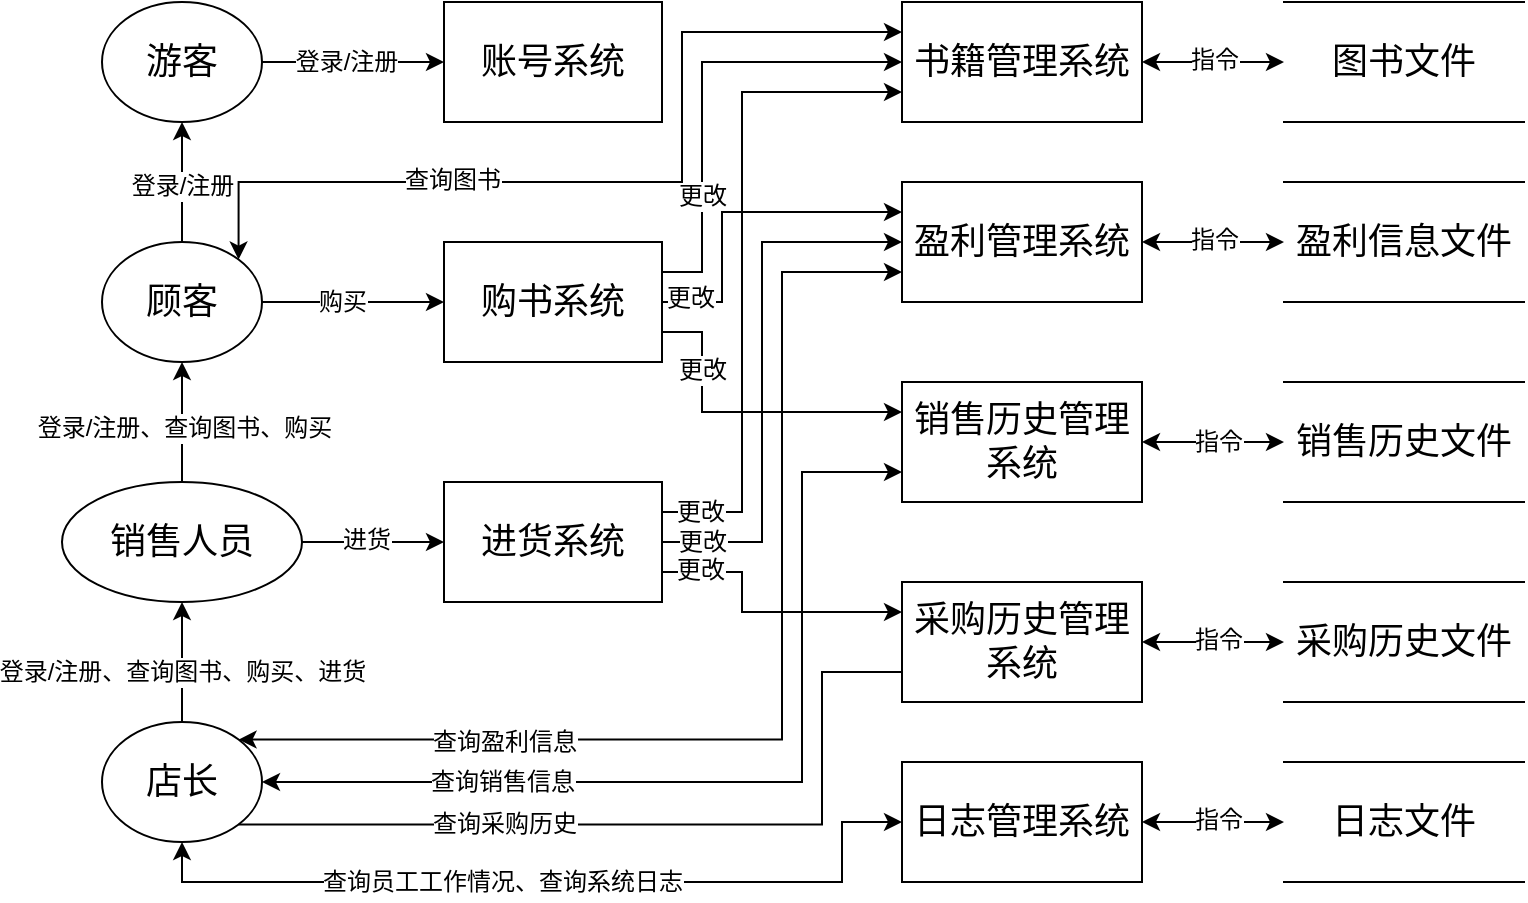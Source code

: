 <mxfile version="22.1.2" type="device">
  <diagram id="C5RBs43oDa-KdzZeNtuy" name="Page-1">
    <mxGraphModel dx="868" dy="613" grid="1" gridSize="10" guides="1" tooltips="1" connect="1" arrows="1" fold="1" page="1" pageScale="1" pageWidth="1169" pageHeight="827" math="0" shadow="0">
      <root>
        <mxCell id="WIyWlLk6GJQsqaUBKTNV-0" />
        <mxCell id="WIyWlLk6GJQsqaUBKTNV-1" parent="WIyWlLk6GJQsqaUBKTNV-0" />
        <mxCell id="Deetn7VXw1Hc985w1RGA-0" value="&lt;font style=&quot;font-size: 18px;&quot;&gt;游客&lt;/font&gt;" style="ellipse;whiteSpace=wrap;html=1;fontSize=18;" parent="WIyWlLk6GJQsqaUBKTNV-1" vertex="1">
          <mxGeometry x="239" y="194" width="80" height="60" as="geometry" />
        </mxCell>
        <mxCell id="Deetn7VXw1Hc985w1RGA-21" style="rounded=0;orthogonalLoop=1;jettySize=auto;html=1;exitX=1;exitY=0.5;exitDx=0;exitDy=0;entryX=0;entryY=0.5;entryDx=0;entryDy=0;fontSize=12;" parent="WIyWlLk6GJQsqaUBKTNV-1" source="Deetn7VXw1Hc985w1RGA-1" target="Deetn7VXw1Hc985w1RGA-18" edge="1">
          <mxGeometry relative="1" as="geometry" />
        </mxCell>
        <mxCell id="Deetn7VXw1Hc985w1RGA-26" value="购买" style="edgeLabel;html=1;align=center;verticalAlign=middle;resizable=0;points=[];fontSize=12;" parent="Deetn7VXw1Hc985w1RGA-21" vertex="1" connectable="0">
          <mxGeometry x="-0.03" y="-2" relative="1" as="geometry">
            <mxPoint x="-4" y="-2" as="offset" />
          </mxGeometry>
        </mxCell>
        <mxCell id="Deetn7VXw1Hc985w1RGA-1" value="&lt;font style=&quot;font-size: 18px;&quot;&gt;顾客&lt;/font&gt;" style="ellipse;whiteSpace=wrap;html=1;fontSize=18;" parent="WIyWlLk6GJQsqaUBKTNV-1" vertex="1">
          <mxGeometry x="239" y="314" width="80" height="60" as="geometry" />
        </mxCell>
        <mxCell id="Deetn7VXw1Hc985w1RGA-22" style="rounded=0;orthogonalLoop=1;jettySize=auto;html=1;exitX=1;exitY=0.5;exitDx=0;exitDy=0;entryX=0;entryY=0.5;entryDx=0;entryDy=0;fontSize=12;" parent="WIyWlLk6GJQsqaUBKTNV-1" source="Deetn7VXw1Hc985w1RGA-2" target="Deetn7VXw1Hc985w1RGA-19" edge="1">
          <mxGeometry relative="1" as="geometry" />
        </mxCell>
        <mxCell id="Deetn7VXw1Hc985w1RGA-27" value="进货" style="edgeLabel;html=1;align=center;verticalAlign=middle;resizable=0;points=[];fontSize=12;" parent="Deetn7VXw1Hc985w1RGA-22" vertex="1" connectable="0">
          <mxGeometry x="-0.156" y="1" relative="1" as="geometry">
            <mxPoint x="2" as="offset" />
          </mxGeometry>
        </mxCell>
        <mxCell id="Deetn7VXw1Hc985w1RGA-2" value="&lt;span style=&quot;font-size: 18px;&quot;&gt;销售人员&lt;/span&gt;" style="ellipse;whiteSpace=wrap;html=1;fontSize=18;" parent="WIyWlLk6GJQsqaUBKTNV-1" vertex="1">
          <mxGeometry x="219" y="434" width="120" height="60" as="geometry" />
        </mxCell>
        <mxCell id="Deetn7VXw1Hc985w1RGA-3" value="&lt;font style=&quot;font-size: 18px;&quot;&gt;店长&lt;/font&gt;" style="ellipse;whiteSpace=wrap;html=1;fontSize=18;" parent="WIyWlLk6GJQsqaUBKTNV-1" vertex="1">
          <mxGeometry x="239" y="554" width="80" height="60" as="geometry" />
        </mxCell>
        <mxCell id="Deetn7VXw1Hc985w1RGA-4" value="账号系统" style="rounded=0;whiteSpace=wrap;html=1;fontSize=18;" parent="WIyWlLk6GJQsqaUBKTNV-1" vertex="1">
          <mxGeometry x="410" y="194" width="109" height="60" as="geometry" />
        </mxCell>
        <mxCell id="Deetn7VXw1Hc985w1RGA-6" value="" style="endArrow=classic;html=1;rounded=0;exitX=1;exitY=0.5;exitDx=0;exitDy=0;entryX=0;entryY=0.5;entryDx=0;entryDy=0;fontSize=12;" parent="WIyWlLk6GJQsqaUBKTNV-1" source="Deetn7VXw1Hc985w1RGA-0" target="Deetn7VXw1Hc985w1RGA-4" edge="1">
          <mxGeometry width="50" height="50" relative="1" as="geometry">
            <mxPoint x="589" y="394" as="sourcePoint" />
            <mxPoint x="639" y="344" as="targetPoint" />
          </mxGeometry>
        </mxCell>
        <mxCell id="Deetn7VXw1Hc985w1RGA-10" value="登录/注册" style="edgeLabel;html=1;align=center;verticalAlign=middle;resizable=0;points=[];fontSize=12;" parent="Deetn7VXw1Hc985w1RGA-6" vertex="1" connectable="0">
          <mxGeometry x="-0.197" y="3" relative="1" as="geometry">
            <mxPoint x="5" y="3" as="offset" />
          </mxGeometry>
        </mxCell>
        <mxCell id="Deetn7VXw1Hc985w1RGA-7" value="" style="endArrow=classic;html=1;rounded=0;entryX=0.5;entryY=1;entryDx=0;entryDy=0;exitX=0.5;exitY=0;exitDx=0;exitDy=0;fontSize=12;" parent="WIyWlLk6GJQsqaUBKTNV-1" source="Deetn7VXw1Hc985w1RGA-1" target="Deetn7VXw1Hc985w1RGA-0" edge="1">
          <mxGeometry width="50" height="50" relative="1" as="geometry">
            <mxPoint x="279" y="304" as="sourcePoint" />
            <mxPoint x="639" y="344" as="targetPoint" />
          </mxGeometry>
        </mxCell>
        <mxCell id="Deetn7VXw1Hc985w1RGA-14" value="登录/注册" style="edgeLabel;html=1;align=center;verticalAlign=middle;resizable=0;points=[];fontSize=12;" parent="Deetn7VXw1Hc985w1RGA-7" vertex="1" connectable="0">
          <mxGeometry x="-0.067" y="-1" relative="1" as="geometry">
            <mxPoint x="-1" as="offset" />
          </mxGeometry>
        </mxCell>
        <mxCell id="Deetn7VXw1Hc985w1RGA-8" value="" style="endArrow=classic;html=1;rounded=0;exitX=0.5;exitY=0;exitDx=0;exitDy=0;fontSize=12;" parent="WIyWlLk6GJQsqaUBKTNV-1" source="Deetn7VXw1Hc985w1RGA-2" target="Deetn7VXw1Hc985w1RGA-1" edge="1">
          <mxGeometry width="50" height="50" relative="1" as="geometry">
            <mxPoint x="589" y="394" as="sourcePoint" />
            <mxPoint x="639" y="344" as="targetPoint" />
          </mxGeometry>
        </mxCell>
        <mxCell id="Deetn7VXw1Hc985w1RGA-13" value="登录/注册、查询图书、购买" style="edgeLabel;html=1;align=center;verticalAlign=middle;resizable=0;points=[];fontSize=12;" parent="Deetn7VXw1Hc985w1RGA-8" vertex="1" connectable="0">
          <mxGeometry x="-0.1" y="-1" relative="1" as="geometry">
            <mxPoint as="offset" />
          </mxGeometry>
        </mxCell>
        <mxCell id="Deetn7VXw1Hc985w1RGA-9" value="" style="endArrow=classic;html=1;rounded=0;exitX=0.5;exitY=0;exitDx=0;exitDy=0;entryX=0.5;entryY=1;entryDx=0;entryDy=0;fontSize=12;" parent="WIyWlLk6GJQsqaUBKTNV-1" source="Deetn7VXw1Hc985w1RGA-3" target="Deetn7VXw1Hc985w1RGA-2" edge="1">
          <mxGeometry width="50" height="50" relative="1" as="geometry">
            <mxPoint x="589" y="394" as="sourcePoint" />
            <mxPoint x="639" y="344" as="targetPoint" />
          </mxGeometry>
        </mxCell>
        <mxCell id="Deetn7VXw1Hc985w1RGA-11" value="登录/注册、查询图书、购买、进货" style="edgeLabel;html=1;align=center;verticalAlign=middle;resizable=0;points=[];fontSize=12;" parent="Deetn7VXw1Hc985w1RGA-9" vertex="1" connectable="0">
          <mxGeometry x="-0.167" y="1" relative="1" as="geometry">
            <mxPoint x="1" as="offset" />
          </mxGeometry>
        </mxCell>
        <mxCell id="Deetn7VXw1Hc985w1RGA-38" style="edgeStyle=orthogonalEdgeStyle;rounded=0;orthogonalLoop=1;jettySize=auto;html=1;exitX=1;exitY=0.25;exitDx=0;exitDy=0;entryX=0;entryY=0.5;entryDx=0;entryDy=0;fontSize=12;" parent="WIyWlLk6GJQsqaUBKTNV-1" source="Deetn7VXw1Hc985w1RGA-18" target="Deetn7VXw1Hc985w1RGA-34" edge="1">
          <mxGeometry relative="1" as="geometry">
            <Array as="points">
              <mxPoint x="539" y="329" />
              <mxPoint x="539" y="224" />
            </Array>
          </mxGeometry>
        </mxCell>
        <mxCell id="Deetn7VXw1Hc985w1RGA-41" value="更改" style="edgeLabel;html=1;align=center;verticalAlign=middle;resizable=0;points=[];fontSize=12;" parent="Deetn7VXw1Hc985w1RGA-38" vertex="1" connectable="0">
          <mxGeometry x="-0.657" y="1" relative="1" as="geometry">
            <mxPoint x="1" y="-20" as="offset" />
          </mxGeometry>
        </mxCell>
        <mxCell id="Deetn7VXw1Hc985w1RGA-42" value="" style="edgeStyle=orthogonalEdgeStyle;rounded=0;orthogonalLoop=1;jettySize=auto;html=1;entryX=0;entryY=0.25;entryDx=0;entryDy=0;fontSize=12;" parent="WIyWlLk6GJQsqaUBKTNV-1" source="Deetn7VXw1Hc985w1RGA-18" target="Deetn7VXw1Hc985w1RGA-29" edge="1">
          <mxGeometry relative="1" as="geometry">
            <Array as="points">
              <mxPoint x="549" y="344" />
              <mxPoint x="549" y="299" />
            </Array>
          </mxGeometry>
        </mxCell>
        <mxCell id="Deetn7VXw1Hc985w1RGA-45" value="更改" style="edgeLabel;html=1;align=center;verticalAlign=middle;resizable=0;points=[];fontSize=12;" parent="Deetn7VXw1Hc985w1RGA-42" vertex="1" connectable="0">
          <mxGeometry x="-0.608" y="1" relative="1" as="geometry">
            <mxPoint x="-15" as="offset" />
          </mxGeometry>
        </mxCell>
        <mxCell id="Deetn7VXw1Hc985w1RGA-44" style="edgeStyle=orthogonalEdgeStyle;rounded=0;orthogonalLoop=1;jettySize=auto;html=1;exitX=1;exitY=0.75;exitDx=0;exitDy=0;entryX=0;entryY=0.25;entryDx=0;entryDy=0;fontSize=12;" parent="WIyWlLk6GJQsqaUBKTNV-1" source="Deetn7VXw1Hc985w1RGA-18" target="Deetn7VXw1Hc985w1RGA-30" edge="1">
          <mxGeometry relative="1" as="geometry">
            <Array as="points">
              <mxPoint x="539" y="359" />
              <mxPoint x="539" y="399" />
            </Array>
          </mxGeometry>
        </mxCell>
        <mxCell id="Deetn7VXw1Hc985w1RGA-46" value="更改" style="edgeLabel;html=1;align=center;verticalAlign=middle;resizable=0;points=[];fontSize=12;" parent="Deetn7VXw1Hc985w1RGA-44" vertex="1" connectable="0">
          <mxGeometry x="0.15" relative="1" as="geometry">
            <mxPoint x="-32" y="-21" as="offset" />
          </mxGeometry>
        </mxCell>
        <mxCell id="Deetn7VXw1Hc985w1RGA-18" value="购书系统" style="rounded=0;whiteSpace=wrap;html=1;fontSize=18;" parent="WIyWlLk6GJQsqaUBKTNV-1" vertex="1">
          <mxGeometry x="410" y="314" width="109" height="60" as="geometry" />
        </mxCell>
        <mxCell id="Deetn7VXw1Hc985w1RGA-47" style="edgeStyle=orthogonalEdgeStyle;rounded=0;orthogonalLoop=1;jettySize=auto;html=1;exitX=1;exitY=0.25;exitDx=0;exitDy=0;entryX=0;entryY=0.75;entryDx=0;entryDy=0;fontSize=12;" parent="WIyWlLk6GJQsqaUBKTNV-1" source="Deetn7VXw1Hc985w1RGA-19" target="Deetn7VXw1Hc985w1RGA-34" edge="1">
          <mxGeometry relative="1" as="geometry">
            <Array as="points">
              <mxPoint x="559" y="449" />
              <mxPoint x="559" y="239" />
            </Array>
          </mxGeometry>
        </mxCell>
        <mxCell id="Deetn7VXw1Hc985w1RGA-50" value="更改" style="edgeLabel;html=1;align=center;verticalAlign=middle;resizable=0;points=[];fontSize=12;" parent="Deetn7VXw1Hc985w1RGA-47" vertex="1" connectable="0">
          <mxGeometry x="-0.872" y="1" relative="1" as="geometry">
            <mxPoint x="-2" y="1" as="offset" />
          </mxGeometry>
        </mxCell>
        <mxCell id="Deetn7VXw1Hc985w1RGA-48" style="edgeStyle=orthogonalEdgeStyle;rounded=0;orthogonalLoop=1;jettySize=auto;html=1;exitX=1;exitY=0.5;exitDx=0;exitDy=0;entryX=0;entryY=0.5;entryDx=0;entryDy=0;fontSize=12;" parent="WIyWlLk6GJQsqaUBKTNV-1" source="Deetn7VXw1Hc985w1RGA-19" target="Deetn7VXw1Hc985w1RGA-29" edge="1">
          <mxGeometry relative="1" as="geometry">
            <Array as="points">
              <mxPoint x="569" y="464" />
              <mxPoint x="569" y="314" />
            </Array>
          </mxGeometry>
        </mxCell>
        <mxCell id="Deetn7VXw1Hc985w1RGA-51" value="更改" style="edgeLabel;html=1;align=center;verticalAlign=middle;resizable=0;points=[];fontSize=12;" parent="Deetn7VXw1Hc985w1RGA-48" vertex="1" connectable="0">
          <mxGeometry x="-0.772" relative="1" as="geometry">
            <mxPoint x="-11" as="offset" />
          </mxGeometry>
        </mxCell>
        <mxCell id="Deetn7VXw1Hc985w1RGA-49" style="edgeStyle=orthogonalEdgeStyle;rounded=0;orthogonalLoop=1;jettySize=auto;html=1;exitX=1;exitY=0.75;exitDx=0;exitDy=0;entryX=0;entryY=0.25;entryDx=0;entryDy=0;fontSize=12;" parent="WIyWlLk6GJQsqaUBKTNV-1" source="Deetn7VXw1Hc985w1RGA-19" target="Deetn7VXw1Hc985w1RGA-33" edge="1">
          <mxGeometry relative="1" as="geometry">
            <Array as="points">
              <mxPoint x="559" y="479" />
              <mxPoint x="559" y="499" />
            </Array>
          </mxGeometry>
        </mxCell>
        <mxCell id="Deetn7VXw1Hc985w1RGA-52" value="更改" style="edgeLabel;html=1;align=center;verticalAlign=middle;resizable=0;points=[];fontSize=12;" parent="Deetn7VXw1Hc985w1RGA-49" vertex="1" connectable="0">
          <mxGeometry x="-0.757" y="1" relative="1" as="geometry">
            <mxPoint x="2" as="offset" />
          </mxGeometry>
        </mxCell>
        <mxCell id="Deetn7VXw1Hc985w1RGA-19" value="进货系统" style="rounded=0;whiteSpace=wrap;html=1;fontSize=18;" parent="WIyWlLk6GJQsqaUBKTNV-1" vertex="1">
          <mxGeometry x="410" y="434" width="109" height="60" as="geometry" />
        </mxCell>
        <mxCell id="Deetn7VXw1Hc985w1RGA-28" value="日志管理系统" style="whiteSpace=wrap;html=1;fontSize=18;" parent="WIyWlLk6GJQsqaUBKTNV-1" vertex="1">
          <mxGeometry x="639" y="574" width="120" height="60" as="geometry" />
        </mxCell>
        <mxCell id="Deetn7VXw1Hc985w1RGA-29" value="盈利管理系统" style="whiteSpace=wrap;html=1;fontSize=18;" parent="WIyWlLk6GJQsqaUBKTNV-1" vertex="1">
          <mxGeometry x="639" y="284" width="120" height="60" as="geometry" />
        </mxCell>
        <mxCell id="Deetn7VXw1Hc985w1RGA-30" value="销售历史管理系统" style="whiteSpace=wrap;html=1;fontSize=18;" parent="WIyWlLk6GJQsqaUBKTNV-1" vertex="1">
          <mxGeometry x="639" y="384" width="120" height="60" as="geometry" />
        </mxCell>
        <mxCell id="Deetn7VXw1Hc985w1RGA-33" value="采购历史管理系统" style="whiteSpace=wrap;html=1;fontSize=18;" parent="WIyWlLk6GJQsqaUBKTNV-1" vertex="1">
          <mxGeometry x="639" y="484" width="120" height="60" as="geometry" />
        </mxCell>
        <mxCell id="Deetn7VXw1Hc985w1RGA-34" value="书籍管理系统" style="whiteSpace=wrap;html=1;fontSize=18;" parent="WIyWlLk6GJQsqaUBKTNV-1" vertex="1">
          <mxGeometry x="639" y="194" width="120" height="60" as="geometry" />
        </mxCell>
        <mxCell id="Deetn7VXw1Hc985w1RGA-63" value="" style="endArrow=classic;startArrow=classic;html=1;rounded=0;exitX=1;exitY=0;exitDx=0;exitDy=0;entryX=0;entryY=0.25;entryDx=0;entryDy=0;edgeStyle=orthogonalEdgeStyle;fontSize=12;" parent="WIyWlLk6GJQsqaUBKTNV-1" source="Deetn7VXw1Hc985w1RGA-1" target="Deetn7VXw1Hc985w1RGA-34" edge="1">
          <mxGeometry width="50" height="50" relative="1" as="geometry">
            <mxPoint x="439" y="474" as="sourcePoint" />
            <mxPoint x="489" y="424" as="targetPoint" />
            <Array as="points">
              <mxPoint x="308" y="284" />
              <mxPoint x="529" y="284" />
              <mxPoint x="529" y="209" />
            </Array>
          </mxGeometry>
        </mxCell>
        <mxCell id="Deetn7VXw1Hc985w1RGA-64" value="查询图书" style="edgeLabel;html=1;align=center;verticalAlign=middle;resizable=0;points=[];fontSize=12;" parent="Deetn7VXw1Hc985w1RGA-63" vertex="1" connectable="0">
          <mxGeometry x="-0.393" y="1" relative="1" as="geometry">
            <mxPoint x="10" as="offset" />
          </mxGeometry>
        </mxCell>
        <mxCell id="Deetn7VXw1Hc985w1RGA-65" value="" style="endArrow=classic;startArrow=classic;html=1;rounded=0;exitX=1;exitY=0;exitDx=0;exitDy=0;entryX=0;entryY=0.75;entryDx=0;entryDy=0;edgeStyle=orthogonalEdgeStyle;fontSize=12;" parent="WIyWlLk6GJQsqaUBKTNV-1" source="Deetn7VXw1Hc985w1RGA-3" target="Deetn7VXw1Hc985w1RGA-29" edge="1">
          <mxGeometry width="50" height="50" relative="1" as="geometry">
            <mxPoint x="439" y="474" as="sourcePoint" />
            <mxPoint x="489" y="424" as="targetPoint" />
            <Array as="points">
              <mxPoint x="579" y="563" />
              <mxPoint x="579" y="329" />
            </Array>
          </mxGeometry>
        </mxCell>
        <mxCell id="Deetn7VXw1Hc985w1RGA-69" value="查询盈利信息" style="edgeLabel;html=1;align=center;verticalAlign=middle;resizable=0;points=[];fontSize=12;" parent="Deetn7VXw1Hc985w1RGA-65" vertex="1" connectable="0">
          <mxGeometry x="-0.56" y="-1" relative="1" as="geometry">
            <mxPoint x="8" as="offset" />
          </mxGeometry>
        </mxCell>
        <mxCell id="Deetn7VXw1Hc985w1RGA-66" value="" style="endArrow=classic;startArrow=classic;html=1;rounded=0;exitX=1;exitY=0.5;exitDx=0;exitDy=0;entryX=0;entryY=0.75;entryDx=0;entryDy=0;edgeStyle=orthogonalEdgeStyle;fontSize=12;" parent="WIyWlLk6GJQsqaUBKTNV-1" source="Deetn7VXw1Hc985w1RGA-3" target="Deetn7VXw1Hc985w1RGA-30" edge="1">
          <mxGeometry width="50" height="50" relative="1" as="geometry">
            <mxPoint x="439" y="474" as="sourcePoint" />
            <mxPoint x="489" y="424" as="targetPoint" />
            <Array as="points">
              <mxPoint x="589" y="584" />
              <mxPoint x="589" y="429" />
            </Array>
          </mxGeometry>
        </mxCell>
        <mxCell id="Deetn7VXw1Hc985w1RGA-70" value="查询销售信息" style="edgeLabel;html=1;align=center;verticalAlign=middle;resizable=0;points=[];fontSize=12;" parent="Deetn7VXw1Hc985w1RGA-66" vertex="1" connectable="0">
          <mxGeometry x="-0.483" relative="1" as="geometry">
            <mxPoint x="-3" as="offset" />
          </mxGeometry>
        </mxCell>
        <mxCell id="Deetn7VXw1Hc985w1RGA-67" value="" style="endArrow=none;html=1;rounded=0;exitX=1;exitY=1;exitDx=0;exitDy=0;entryX=0;entryY=0.75;entryDx=0;entryDy=0;edgeStyle=orthogonalEdgeStyle;fontSize=12;" parent="WIyWlLk6GJQsqaUBKTNV-1" source="Deetn7VXw1Hc985w1RGA-3" target="Deetn7VXw1Hc985w1RGA-33" edge="1">
          <mxGeometry width="50" height="50" relative="1" as="geometry">
            <mxPoint x="439" y="474" as="sourcePoint" />
            <mxPoint x="489" y="424" as="targetPoint" />
            <Array as="points">
              <mxPoint x="599" y="605" />
              <mxPoint x="599" y="529" />
            </Array>
          </mxGeometry>
        </mxCell>
        <mxCell id="Deetn7VXw1Hc985w1RGA-71" value="查询采购历史" style="edgeLabel;html=1;align=center;verticalAlign=middle;resizable=0;points=[];fontSize=12;" parent="Deetn7VXw1Hc985w1RGA-67" vertex="1" connectable="0">
          <mxGeometry x="-0.373" relative="1" as="geometry">
            <mxPoint x="4" as="offset" />
          </mxGeometry>
        </mxCell>
        <mxCell id="Deetn7VXw1Hc985w1RGA-68" value="" style="endArrow=classic;startArrow=classic;html=1;rounded=0;exitX=0.5;exitY=1;exitDx=0;exitDy=0;entryX=0;entryY=0.5;entryDx=0;entryDy=0;edgeStyle=orthogonalEdgeStyle;fontSize=12;" parent="WIyWlLk6GJQsqaUBKTNV-1" source="Deetn7VXw1Hc985w1RGA-3" target="Deetn7VXw1Hc985w1RGA-28" edge="1">
          <mxGeometry width="50" height="50" relative="1" as="geometry">
            <mxPoint x="439" y="474" as="sourcePoint" />
            <mxPoint x="489" y="424" as="targetPoint" />
            <Array as="points">
              <mxPoint x="279" y="634" />
              <mxPoint x="609" y="634" />
              <mxPoint x="609" y="604" />
            </Array>
          </mxGeometry>
        </mxCell>
        <mxCell id="Deetn7VXw1Hc985w1RGA-72" value="查询员工工作情况、查询系统日志" style="edgeLabel;html=1;align=center;verticalAlign=middle;resizable=0;points=[];fontSize=12;" parent="Deetn7VXw1Hc985w1RGA-68" vertex="1" connectable="0">
          <mxGeometry x="-0.166" y="-3" relative="1" as="geometry">
            <mxPoint x="9" y="-3" as="offset" />
          </mxGeometry>
        </mxCell>
        <mxCell id="Deetn7VXw1Hc985w1RGA-73" value="图书文件" style="shape=partialRectangle;whiteSpace=wrap;html=1;left=0;right=0;fillColor=none;fontSize=18;" parent="WIyWlLk6GJQsqaUBKTNV-1" vertex="1">
          <mxGeometry x="830" y="194" width="120" height="60" as="geometry" />
        </mxCell>
        <mxCell id="Deetn7VXw1Hc985w1RGA-74" value="盈利信息文件" style="shape=partialRectangle;whiteSpace=wrap;html=1;left=0;right=0;fillColor=none;fontSize=18;" parent="WIyWlLk6GJQsqaUBKTNV-1" vertex="1">
          <mxGeometry x="830" y="284" width="120" height="60" as="geometry" />
        </mxCell>
        <mxCell id="Deetn7VXw1Hc985w1RGA-75" value="销售历史文件" style="shape=partialRectangle;whiteSpace=wrap;html=1;left=0;right=0;fillColor=none;fontSize=18;" parent="WIyWlLk6GJQsqaUBKTNV-1" vertex="1">
          <mxGeometry x="830" y="384" width="120" height="60" as="geometry" />
        </mxCell>
        <mxCell id="Deetn7VXw1Hc985w1RGA-76" value="采购历史文件" style="shape=partialRectangle;whiteSpace=wrap;html=1;left=0;right=0;fillColor=none;fontSize=18;" parent="WIyWlLk6GJQsqaUBKTNV-1" vertex="1">
          <mxGeometry x="830" y="484" width="120" height="60" as="geometry" />
        </mxCell>
        <mxCell id="Deetn7VXw1Hc985w1RGA-78" value="日志文件" style="shape=partialRectangle;whiteSpace=wrap;html=1;left=0;right=0;fillColor=none;fontSize=18;" parent="WIyWlLk6GJQsqaUBKTNV-1" vertex="1">
          <mxGeometry x="830" y="574" width="120" height="60" as="geometry" />
        </mxCell>
        <mxCell id="Deetn7VXw1Hc985w1RGA-80" value="" style="endArrow=classic;startArrow=classic;html=1;rounded=0;exitX=1;exitY=0.5;exitDx=0;exitDy=0;entryX=0;entryY=0.5;entryDx=0;entryDy=0;fontSize=12;" parent="WIyWlLk6GJQsqaUBKTNV-1" source="Deetn7VXw1Hc985w1RGA-34" target="Deetn7VXw1Hc985w1RGA-73" edge="1">
          <mxGeometry width="50" height="50" relative="1" as="geometry">
            <mxPoint x="490" y="424" as="sourcePoint" />
            <mxPoint x="540" y="374" as="targetPoint" />
          </mxGeometry>
        </mxCell>
        <mxCell id="Deetn7VXw1Hc985w1RGA-85" value="指令" style="edgeLabel;html=1;align=center;verticalAlign=middle;resizable=0;points=[];fontSize=12;" parent="Deetn7VXw1Hc985w1RGA-80" vertex="1" connectable="0">
          <mxGeometry x="-0.096" y="4" relative="1" as="geometry">
            <mxPoint x="4" y="3" as="offset" />
          </mxGeometry>
        </mxCell>
        <mxCell id="Deetn7VXw1Hc985w1RGA-81" value="" style="endArrow=classic;startArrow=classic;html=1;rounded=0;exitX=1;exitY=0.5;exitDx=0;exitDy=0;entryX=0;entryY=0.5;entryDx=0;entryDy=0;fontSize=12;" parent="WIyWlLk6GJQsqaUBKTNV-1" source="Deetn7VXw1Hc985w1RGA-29" target="Deetn7VXw1Hc985w1RGA-74" edge="1">
          <mxGeometry width="50" height="50" relative="1" as="geometry">
            <mxPoint x="490" y="424" as="sourcePoint" />
            <mxPoint x="540" y="374" as="targetPoint" />
          </mxGeometry>
        </mxCell>
        <mxCell id="Deetn7VXw1Hc985w1RGA-86" value="指令" style="edgeLabel;html=1;align=center;verticalAlign=middle;resizable=0;points=[];fontSize=12;" parent="Deetn7VXw1Hc985w1RGA-81" vertex="1" connectable="0">
          <mxGeometry x="-0.096" y="3" relative="1" as="geometry">
            <mxPoint x="4" y="2" as="offset" />
          </mxGeometry>
        </mxCell>
        <mxCell id="Deetn7VXw1Hc985w1RGA-82" value="" style="endArrow=classic;startArrow=classic;html=1;rounded=0;exitX=1;exitY=0.5;exitDx=0;exitDy=0;entryX=0;entryY=0.5;entryDx=0;entryDy=0;fontSize=12;" parent="WIyWlLk6GJQsqaUBKTNV-1" source="Deetn7VXw1Hc985w1RGA-30" target="Deetn7VXw1Hc985w1RGA-75" edge="1">
          <mxGeometry width="50" height="50" relative="1" as="geometry">
            <mxPoint x="490" y="424" as="sourcePoint" />
            <mxPoint x="540" y="374" as="targetPoint" />
          </mxGeometry>
        </mxCell>
        <mxCell id="Deetn7VXw1Hc985w1RGA-88" value="指令" style="edgeLabel;html=1;align=center;verticalAlign=middle;resizable=0;points=[];fontSize=12;" parent="Deetn7VXw1Hc985w1RGA-82" vertex="1" connectable="0">
          <mxGeometry x="-0.076" y="-1" relative="1" as="geometry">
            <mxPoint x="5" y="-1" as="offset" />
          </mxGeometry>
        </mxCell>
        <mxCell id="Deetn7VXw1Hc985w1RGA-83" value="" style="endArrow=classic;startArrow=classic;html=1;rounded=0;exitX=1;exitY=0.5;exitDx=0;exitDy=0;entryX=0;entryY=0.5;entryDx=0;entryDy=0;fontSize=12;" parent="WIyWlLk6GJQsqaUBKTNV-1" source="Deetn7VXw1Hc985w1RGA-33" target="Deetn7VXw1Hc985w1RGA-76" edge="1">
          <mxGeometry width="50" height="50" relative="1" as="geometry">
            <mxPoint x="490" y="424" as="sourcePoint" />
            <mxPoint x="540" y="374" as="targetPoint" />
          </mxGeometry>
        </mxCell>
        <mxCell id="Deetn7VXw1Hc985w1RGA-90" value="指令" style="edgeLabel;html=1;align=center;verticalAlign=middle;resizable=0;points=[];fontSize=12;" parent="Deetn7VXw1Hc985w1RGA-83" vertex="1" connectable="0">
          <mxGeometry x="-0.028" y="1" relative="1" as="geometry">
            <mxPoint x="3" as="offset" />
          </mxGeometry>
        </mxCell>
        <mxCell id="Deetn7VXw1Hc985w1RGA-84" value="" style="endArrow=classic;startArrow=classic;html=1;rounded=0;exitX=1;exitY=0.5;exitDx=0;exitDy=0;entryX=0;entryY=0.5;entryDx=0;entryDy=0;fontSize=12;" parent="WIyWlLk6GJQsqaUBKTNV-1" source="Deetn7VXw1Hc985w1RGA-28" target="Deetn7VXw1Hc985w1RGA-78" edge="1">
          <mxGeometry width="50" height="50" relative="1" as="geometry">
            <mxPoint x="490" y="424" as="sourcePoint" />
            <mxPoint x="540" y="374" as="targetPoint" />
          </mxGeometry>
        </mxCell>
        <mxCell id="Deetn7VXw1Hc985w1RGA-91" value="指令" style="edgeLabel;html=1;align=center;verticalAlign=middle;resizable=0;points=[];fontSize=12;" parent="Deetn7VXw1Hc985w1RGA-84" vertex="1" connectable="0">
          <mxGeometry x="0.198" y="1" relative="1" as="geometry">
            <mxPoint x="-5" as="offset" />
          </mxGeometry>
        </mxCell>
      </root>
    </mxGraphModel>
  </diagram>
</mxfile>
